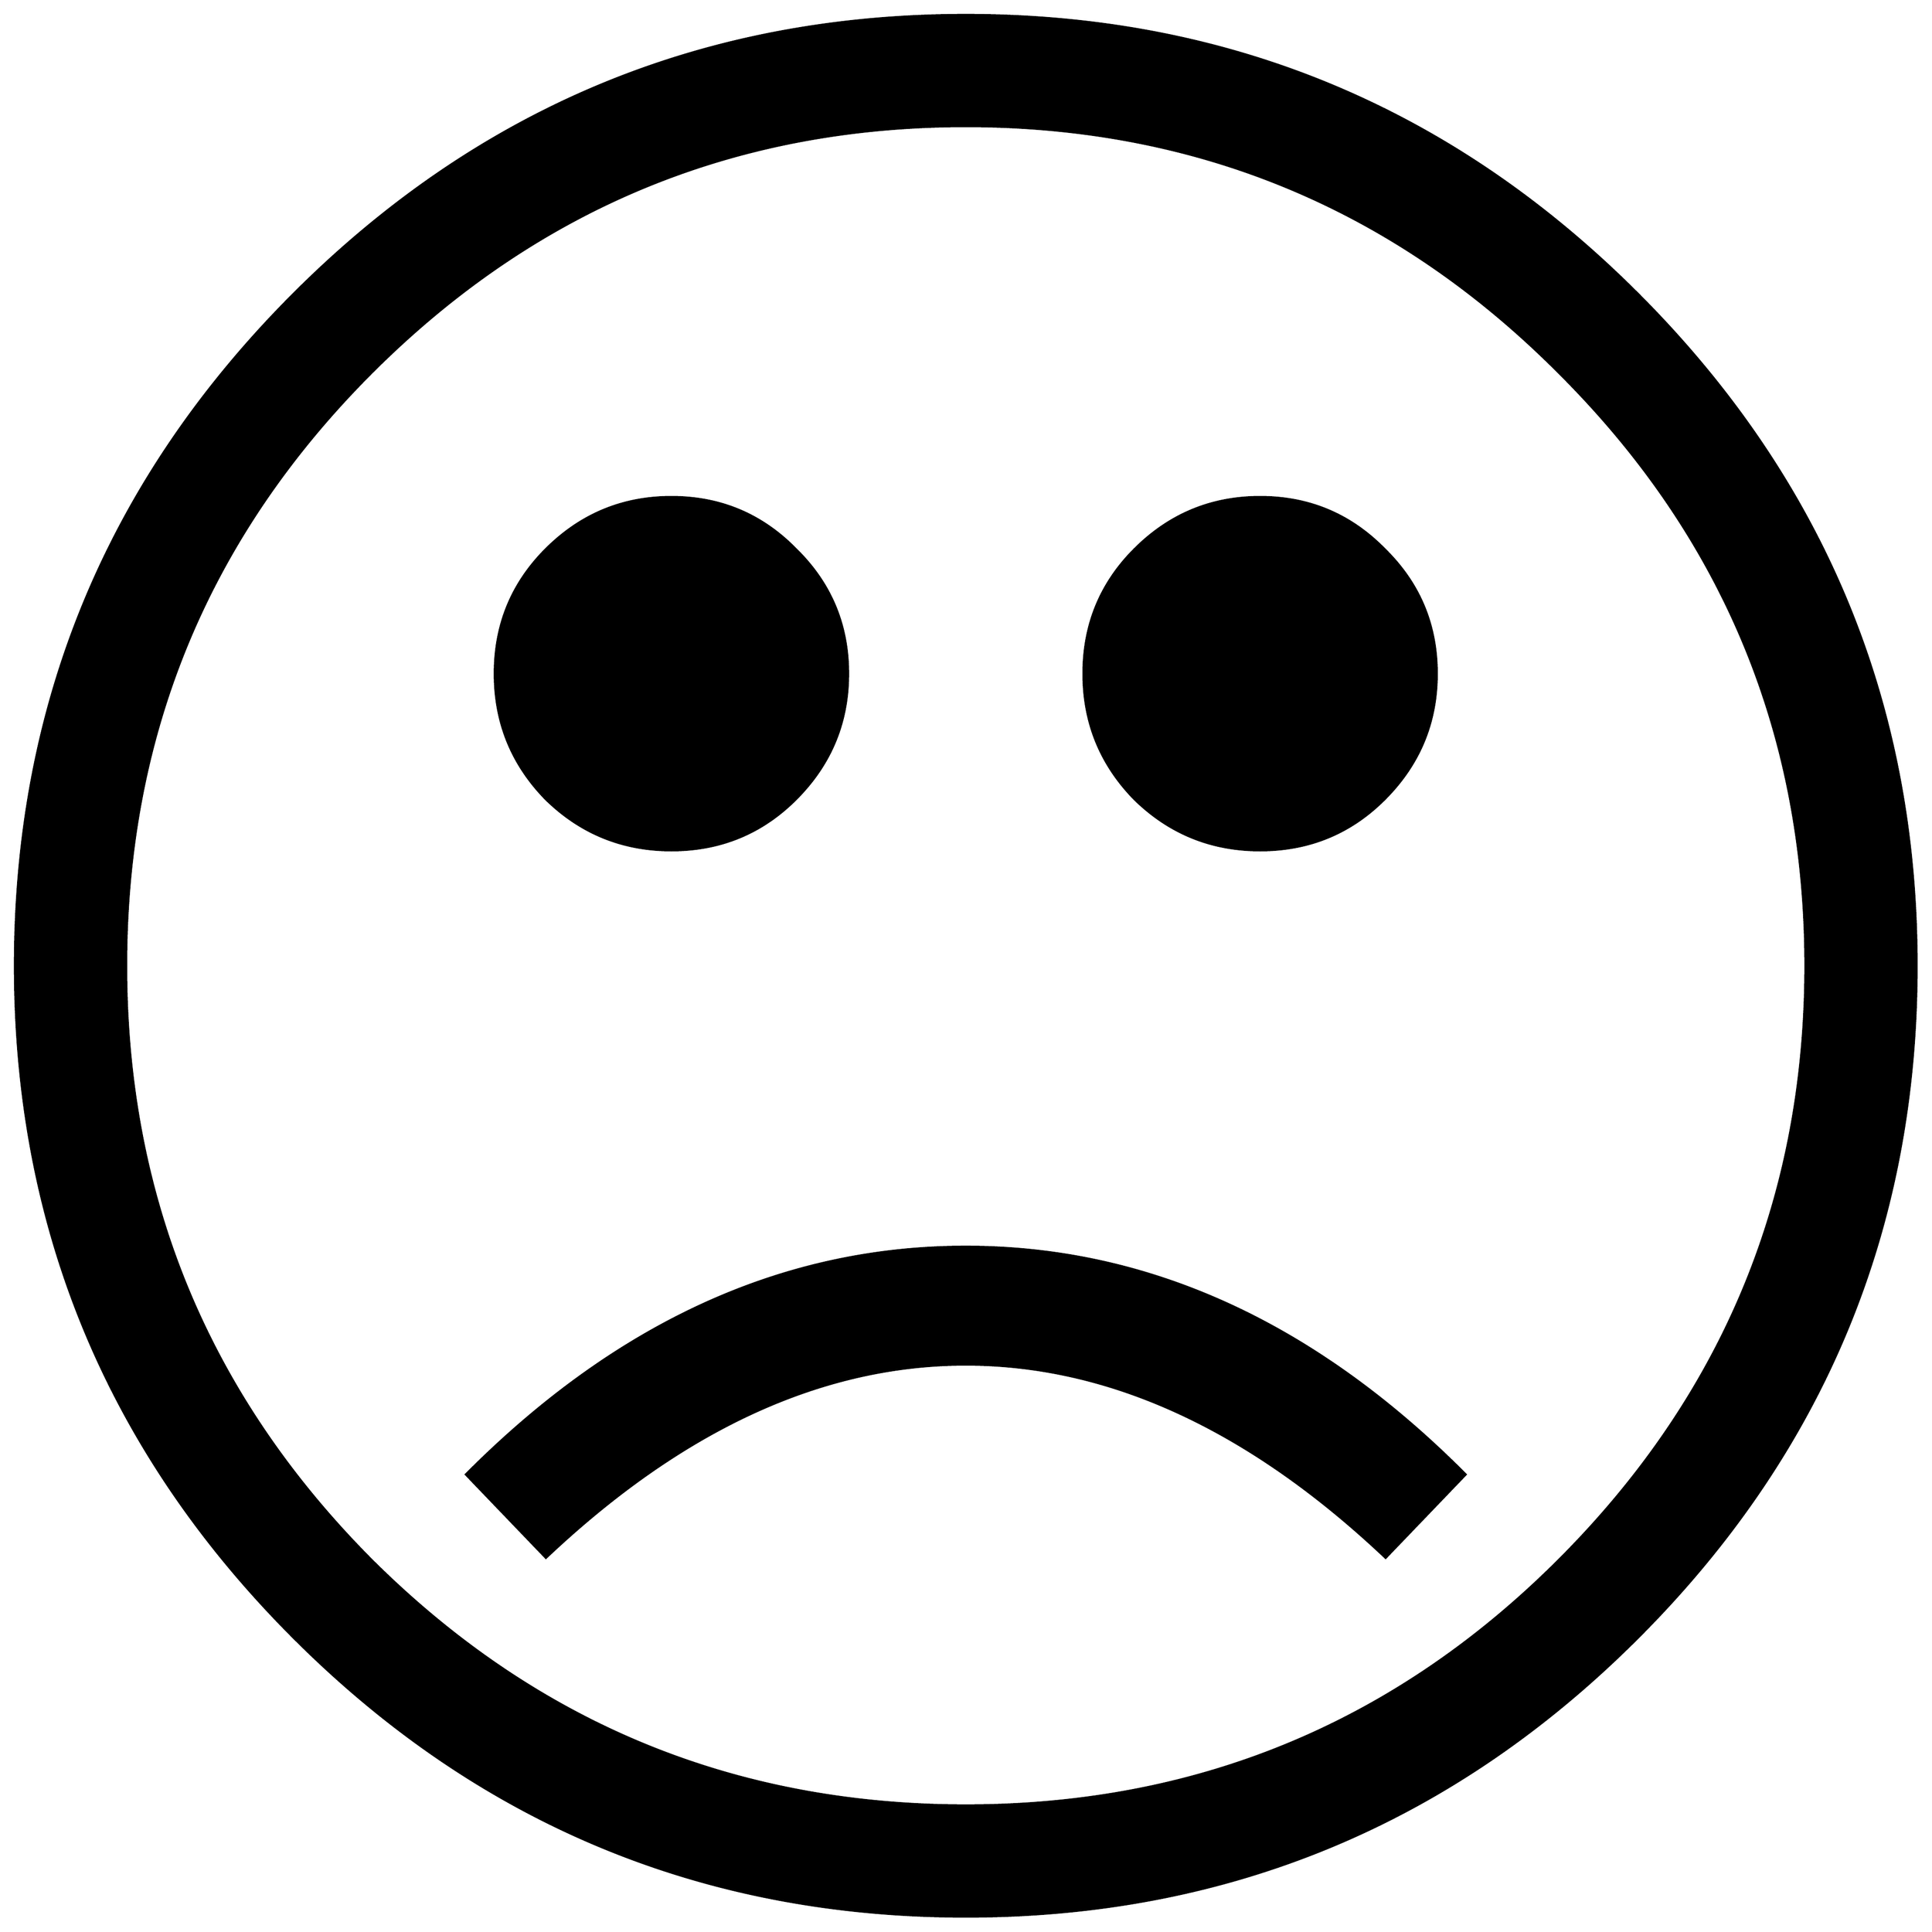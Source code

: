


\begin{tikzpicture}[y=0.80pt, x=0.80pt, yscale=-1.0, xscale=1.0, inner sep=0pt, outer sep=0pt]
\begin{scope}[shift={(100.0,1706.0)},nonzero rule]
  \path[draw=.,fill=.,line width=1.600pt] (1794.0,-582.0) ..
    controls (1794.0,-346.0) and (1710.333,-144.333) ..
    (1543.0,23.0) .. controls (1375.667,190.333) and (1174.0,274.0)
    .. (938.0,274.0) .. controls (702.0,274.0) and (500.333,190.333)
    .. (333.0,23.0) .. controls (165.667,-144.333) and (82.0,-346.0)
    .. (82.0,-582.0) .. controls (82.0,-818.0) and
    (165.667,-1019.667) .. (333.0,-1187.0) .. controls
    (500.333,-1354.333) and (702.0,-1438.0) .. (938.0,-1438.0) ..
    controls (1174.0,-1438.0) and (1375.667,-1354.333) ..
    (1543.0,-1187.0) .. controls (1710.333,-1019.667) and
    (1794.0,-818.0) .. (1794.0,-582.0) -- cycle(1694.0,-582.0)
    .. controls (1694.0,-790.667) and (1620.0,-968.667) ..
    (1472.0,-1116.0) .. controls (1324.667,-1264.0) and
    (1146.667,-1338.0) .. (938.0,-1338.0) .. controls
    (729.333,-1338.0) and (551.0,-1264.0) .. (403.0,-1116.0) ..
    controls (255.667,-968.667) and (182.0,-790.667) .. (182.0,-582.0)
    .. controls (182.0,-373.333) and (255.667,-195.0) ..
    (403.0,-47.0) .. controls (551.0,100.333) and (729.333,174.0) ..
    (938.0,174.0) .. controls (1146.667,174.0) and (1324.667,100.333)
    .. (1472.0,-47.0) .. controls (1620.0,-195.0) and
    (1694.0,-373.333) .. (1694.0,-582.0) -- cycle(1362.0,-845.0)
    .. controls (1362.0,-801.0) and (1346.333,-763.333) ..
    (1315.0,-732.0) .. controls (1284.333,-701.333) and
    (1247.0,-686.0) .. (1203.0,-686.0) .. controls
    (1159.0,-686.0) and (1121.333,-701.333) .. (1090.0,-732.0) ..
    controls (1059.333,-763.333) and (1044.0,-801.0) ..
    (1044.0,-845.0) .. controls (1044.0,-889.0) and
    (1059.333,-926.333) .. (1090.0,-957.0) .. controls
    (1121.333,-988.333) and (1159.0,-1004.0) .. (1203.0,-1004.0) ..
    controls (1247.0,-1004.0) and (1284.333,-988.333) ..
    (1315.0,-957.0) .. controls (1346.333,-926.333) and
    (1362.0,-889.0) .. (1362.0,-845.0) -- cycle(832.0,-845.0) ..
    controls (832.0,-801.0) and (816.333,-763.333) .. (785.0,-732.0)
    .. controls (754.333,-701.333) and (717.0,-686.0) ..
    (673.0,-686.0) .. controls (629.0,-686.0) and (591.333,-701.333)
    .. (560.0,-732.0) .. controls (529.333,-763.333) and
    (514.0,-801.0) .. (514.0,-845.0) .. controls (514.0,-889.0)
    and (529.333,-926.333) .. (560.0,-957.0) .. controls
    (591.333,-988.333) and (629.0,-1004.0) .. (673.0,-1004.0) ..
    controls (717.0,-1004.0) and (754.333,-988.333) ..
    (785.0,-957.0) .. controls (816.333,-926.333) and (832.0,-889.0)
    .. (832.0,-845.0) -- cycle(1388.0,-124.0) -- (1316.0,-49.0)
    .. controls (1193.333,-165.0) and (1067.333,-223.0) ..
    (938.0,-223.0) .. controls (808.667,-223.0) and (682.667,-165.0)
    .. (560.0,-49.0) -- (488.0,-124.0) .. controls
    (624.0,-260.667) and (774.0,-329.0) .. (938.0,-329.0) ..
    controls (1102.0,-329.0) and (1252.0,-260.667) ..
    (1388.0,-124.0) -- cycle;
\end{scope}

\end{tikzpicture}

